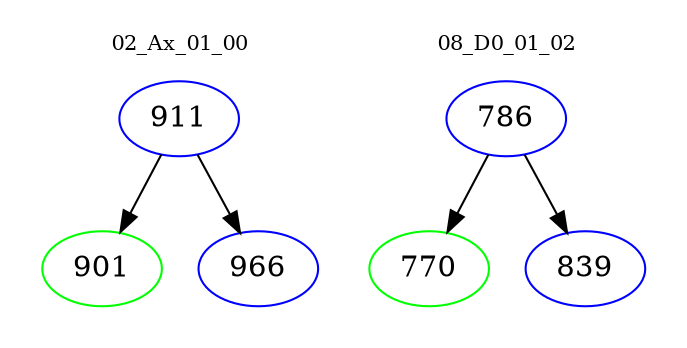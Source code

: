 digraph{
subgraph cluster_0 {
color = white
label = "02_Ax_01_00";
fontsize=10;
T0_911 [label="911", color="blue"]
T0_911 -> T0_901 [color="black"]
T0_901 [label="901", color="green"]
T0_911 -> T0_966 [color="black"]
T0_966 [label="966", color="blue"]
}
subgraph cluster_1 {
color = white
label = "08_D0_01_02";
fontsize=10;
T1_786 [label="786", color="blue"]
T1_786 -> T1_770 [color="black"]
T1_770 [label="770", color="green"]
T1_786 -> T1_839 [color="black"]
T1_839 [label="839", color="blue"]
}
}
